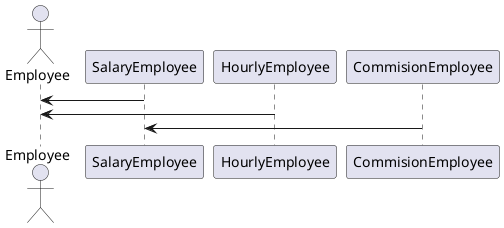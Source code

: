 @startuml
actor Employee
SalaryEmployee -> Employee
HourlyEmployee -> Employee
CommisionEmployee -> SalaryEmployee

@enduml